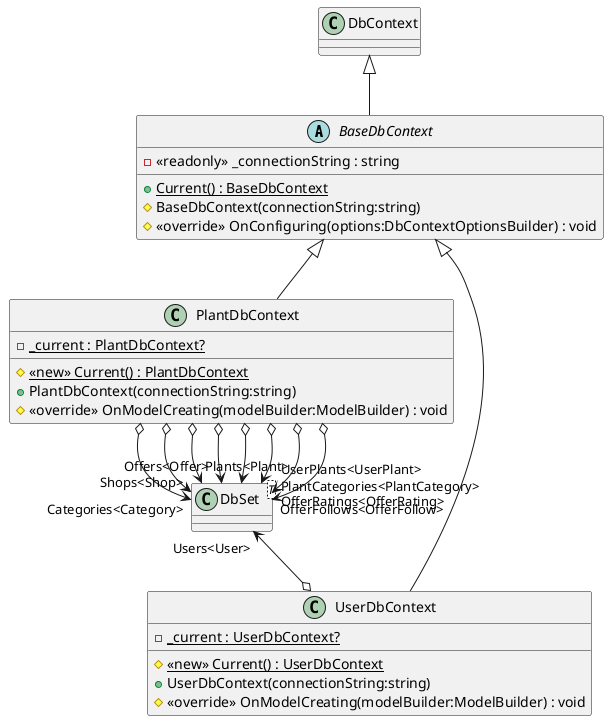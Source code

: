 ﻿@startuml
abstract class BaseDbContext {
    + {static} Current() : BaseDbContext
    - <<readonly>> _connectionString : string
    # BaseDbContext(connectionString:string)
    # <<override>> OnConfiguring(options:DbContextOptionsBuilder) : void
}
DbContext <|-- BaseDbContext
class PlantDbContext {
    - {static} _current : PlantDbContext?
    # <<new>> {static} Current() : PlantDbContext
    + PlantDbContext(connectionString:string)
    # <<override>> OnModelCreating(modelBuilder:ModelBuilder) : void
}
class "DbSet"<T> {
}
BaseDbContext <|-- PlantDbContext
PlantDbContext o-d-> "Categories<Category>" "DbSet"
PlantDbContext o-d-> "Shops<Shop>" "DbSet"
PlantDbContext o-d-> "Plants<Plant>" "DbSet"
PlantDbContext o-d-> "Offers<Offer>" "DbSet"
PlantDbContext o-d-> "PlantCategories<PlantCategory>" "DbSet"
PlantDbContext o-d-> "UserPlants<UserPlant>" "DbSet"
PlantDbContext o-d-> "OfferRatings<OfferRating>" "DbSet"
PlantDbContext o-d-> "OfferFollows<OfferFollow>" "DbSet"
class UserDbContext {
    - {static} _current : UserDbContext?
    # <<new>> {static} Current() : UserDbContext
    + UserDbContext(connectionString:string)
    # <<override>> OnModelCreating(modelBuilder:ModelBuilder) : void
}
BaseDbContext <|-- UserDbContext
UserDbContext o-u-> "Users<User>" "DbSet"
@enduml
